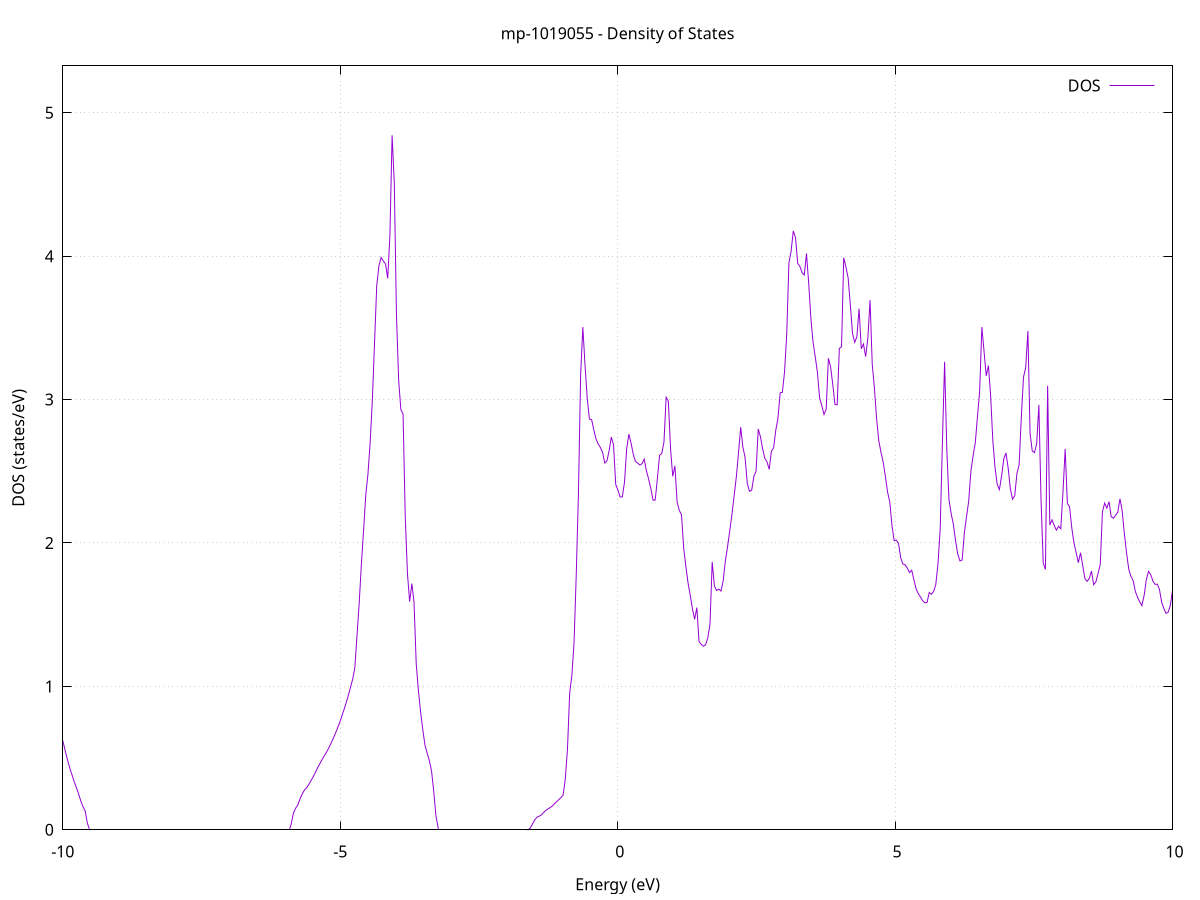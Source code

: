 set title 'mp-1019055 - Density of States'
set xlabel 'Energy (eV)'
set ylabel 'DOS (states/eV)'
set grid
set xrange [-10:10]
set yrange [0:5.327]
set xzeroaxis lt -1
set terminal png size 800,600
set output 'mp-1019055_dos_gnuplot.png'
plot '-' using 1:2 with lines title 'DOS'
-38.046400 0.000000
-38.006900 0.000000
-37.967400 0.000000
-37.927900 0.000000
-37.888400 0.000000
-37.848900 0.000000
-37.809300 0.000000
-37.769800 0.000000
-37.730300 0.000000
-37.690800 0.000000
-37.651300 0.000000
-37.611800 0.000000
-37.572300 0.000000
-37.532800 0.000000
-37.493200 0.000000
-37.453700 0.000000
-37.414200 0.000000
-37.374700 0.000000
-37.335200 0.000000
-37.295700 0.000000
-37.256200 0.000000
-37.216600 0.000000
-37.177100 0.000000
-37.137600 0.000000
-37.098100 0.000000
-37.058600 0.000000
-37.019100 0.000000
-36.979600 0.000000
-36.940100 0.000000
-36.900500 0.000000
-36.861000 0.000000
-36.821500 0.000000
-36.782000 0.000000
-36.742500 0.000000
-36.703000 0.000000
-36.663500 0.000000
-36.623900 0.000000
-36.584400 0.000000
-36.544900 0.000000
-36.505400 0.000000
-36.465900 0.000000
-36.426400 0.000000
-36.386900 0.000000
-36.347400 0.000000
-36.307800 0.000000
-36.268300 0.000000
-36.228800 0.000000
-36.189300 0.000000
-36.149800 0.000000
-36.110300 0.000000
-36.070800 0.000000
-36.031200 0.000000
-35.991700 0.000000
-35.952200 0.000000
-35.912700 0.000000
-35.873200 0.000000
-35.833700 0.000000
-35.794200 0.000000
-35.754700 0.000000
-35.715100 0.000000
-35.675600 0.000000
-35.636100 0.000000
-35.596600 0.000000
-35.557100 0.000000
-35.517600 0.000000
-35.478100 0.000000
-35.438500 0.000000
-35.399000 0.000000
-35.359500 0.000000
-35.320000 0.000000
-35.280500 0.000000
-35.241000 0.000000
-35.201500 0.000000
-35.162000 0.000000
-35.122400 0.000000
-35.082900 0.000000
-35.043400 0.000000
-35.003900 0.000000
-34.964400 0.000000
-34.924900 0.000000
-34.885400 0.000000
-34.845800 0.000000
-34.806300 0.000000
-34.766800 0.000000
-34.727300 0.000000
-34.687800 0.000000
-34.648300 0.000000
-34.608800 0.000000
-34.569300 0.000000
-34.529700 0.000000
-34.490200 0.000000
-34.450700 0.453100
-34.411200 9.029700
-34.371700 8.008400
-34.332200 5.616400
-34.292700 4.117600
-34.253100 3.951100
-34.213600 3.706600
-34.174100 3.171800
-34.134600 3.172000
-34.095100 3.169800
-34.055600 2.989400
-34.016100 2.928100
-33.976600 2.928200
-33.937000 2.934000
-33.897500 3.046200
-33.858000 3.063100
-33.818500 3.063200
-33.779000 11.661500
-33.739500 17.449800
-33.700000 23.502700
-33.660400 32.897500
-33.620900 33.175200
-33.581400 35.556200
-33.541900 47.071700
-33.502400 22.311500
-33.462900 17.039800
-33.423400 0.000000
-33.383900 0.000000
-33.344300 0.000000
-33.304800 0.000000
-33.265300 0.000000
-33.225800 0.000000
-33.186300 0.000000
-33.146800 0.000000
-33.107300 0.000000
-33.067700 0.000000
-33.028200 0.000000
-32.988700 0.000000
-32.949200 0.000000
-32.909700 0.000000
-32.870200 0.000000
-32.830700 0.000000
-32.791200 0.000000
-32.751600 0.000000
-32.712100 0.000000
-32.672600 0.000000
-32.633100 0.000000
-32.593600 0.000000
-32.554100 0.000000
-32.514600 0.000000
-32.475000 0.000000
-32.435500 0.000000
-32.396000 0.000000
-32.356500 0.000000
-32.317000 0.000000
-32.277500 0.000000
-32.238000 0.000000
-32.198500 0.000000
-32.158900 0.000000
-32.119400 0.000000
-32.079900 0.000000
-32.040400 0.000000
-32.000900 0.000000
-31.961400 0.000000
-31.921900 0.000000
-31.882300 0.000000
-31.842800 0.000000
-31.803300 0.000000
-31.763800 0.000000
-31.724300 0.000000
-31.684800 0.000000
-31.645300 0.000000
-31.605800 0.000000
-31.566200 0.000000
-31.526700 0.000000
-31.487200 0.000000
-31.447700 0.000000
-31.408200 0.000000
-31.368700 0.000000
-31.329200 0.000000
-31.289600 0.000000
-31.250100 0.000000
-31.210600 0.000000
-31.171100 0.000000
-31.131600 0.000000
-31.092100 0.000000
-31.052600 0.000000
-31.013100 0.000000
-30.973500 0.000000
-30.934000 0.000000
-30.894500 0.000000
-30.855000 0.000000
-30.815500 0.000000
-30.776000 0.000000
-30.736500 0.000000
-30.696900 0.000000
-30.657400 0.000000
-30.617900 0.000000
-30.578400 0.000000
-30.538900 0.000000
-30.499400 0.000000
-30.459900 0.000000
-30.420400 0.000000
-30.380800 0.000000
-30.341300 0.000000
-30.301800 0.000000
-30.262300 0.000000
-30.222800 0.000000
-30.183300 0.000000
-30.143800 0.000000
-30.104200 0.000000
-30.064700 0.000000
-30.025200 0.000000
-29.985700 0.000000
-29.946200 0.000000
-29.906700 0.000000
-29.867200 0.000000
-29.827600 0.000000
-29.788100 0.000000
-29.748600 0.000000
-29.709100 0.000000
-29.669600 0.000000
-29.630100 0.000000
-29.590600 0.000000
-29.551100 0.000000
-29.511500 0.000000
-29.472000 0.000000
-29.432500 0.000000
-29.393000 0.000000
-29.353500 0.000000
-29.314000 0.000000
-29.274500 0.000000
-29.234900 0.000000
-29.195400 0.000000
-29.155900 0.000000
-29.116400 0.000000
-29.076900 0.000000
-29.037400 0.000000
-28.997900 0.000000
-28.958400 0.000000
-28.918800 0.000000
-28.879300 0.000000
-28.839800 0.000000
-28.800300 0.000000
-28.760800 0.000000
-28.721300 0.000000
-28.681800 0.000000
-28.642200 0.000000
-28.602700 0.000000
-28.563200 0.000000
-28.523700 0.000000
-28.484200 0.000000
-28.444700 0.000000
-28.405200 0.000000
-28.365700 0.000000
-28.326100 0.000000
-28.286600 0.000000
-28.247100 0.000000
-28.207600 0.000000
-28.168100 0.000000
-28.128600 0.000000
-28.089100 0.000000
-28.049500 0.000000
-28.010000 0.000000
-27.970500 0.000000
-27.931000 0.000000
-27.891500 0.000000
-27.852000 0.000000
-27.812500 0.000000
-27.773000 0.000000
-27.733400 0.000000
-27.693900 0.000000
-27.654400 0.000000
-27.614900 0.000000
-27.575400 0.000000
-27.535900 0.000000
-27.496400 0.000000
-27.456800 0.000000
-27.417300 0.000000
-27.377800 0.000000
-27.338300 0.000000
-27.298800 0.000000
-27.259300 0.000000
-27.219800 0.000000
-27.180300 0.000000
-27.140700 0.000000
-27.101200 0.000000
-27.061700 0.000000
-27.022200 0.000000
-26.982700 0.000000
-26.943200 0.000000
-26.903700 0.000000
-26.864100 0.000000
-26.824600 0.000000
-26.785100 0.000000
-26.745600 0.000000
-26.706100 0.000000
-26.666600 0.000000
-26.627100 0.000000
-26.587600 0.000000
-26.548000 0.000000
-26.508500 0.000000
-26.469000 0.000000
-26.429500 0.000000
-26.390000 0.000000
-26.350500 0.000000
-26.311000 0.000000
-26.271400 0.000000
-26.231900 0.000000
-26.192400 0.000000
-26.152900 0.000000
-26.113400 0.000000
-26.073900 0.000000
-26.034400 0.000000
-25.994900 0.000000
-25.955300 0.000000
-25.915800 0.000000
-25.876300 0.000000
-25.836800 0.000000
-25.797300 0.000000
-25.757800 0.000000
-25.718300 0.000000
-25.678700 0.000000
-25.639200 0.000000
-25.599700 0.000000
-25.560200 0.000000
-25.520700 0.000000
-25.481200 0.000000
-25.441700 0.000000
-25.402200 0.000000
-25.362600 0.000000
-25.323100 0.000000
-25.283600 0.000000
-25.244100 0.000000
-25.204600 0.000000
-25.165100 0.000000
-25.125600 0.000000
-25.086000 0.000000
-25.046500 0.000000
-25.007000 0.000000
-24.967500 0.000000
-24.928000 0.000000
-24.888500 0.000000
-24.849000 0.000000
-24.809500 0.000000
-24.769900 0.000000
-24.730400 0.000000
-24.690900 0.000000
-24.651400 0.000000
-24.611900 0.000000
-24.572400 0.000000
-24.532900 0.000000
-24.493300 0.000000
-24.453800 0.000000
-24.414300 0.000000
-24.374800 0.000000
-24.335300 0.000000
-24.295800 0.000000
-24.256300 0.000000
-24.216800 0.000000
-24.177200 0.000000
-24.137700 0.000000
-24.098200 0.000000
-24.058700 0.000000
-24.019200 0.000000
-23.979700 0.000000
-23.940200 0.000000
-23.900600 0.000000
-23.861100 0.000000
-23.821600 0.000000
-23.782100 0.000000
-23.742600 0.000000
-23.703100 0.000000
-23.663600 0.000000
-23.624100 0.000000
-23.584500 0.000000
-23.545000 0.000000
-23.505500 0.000000
-23.466000 0.000000
-23.426500 0.000000
-23.387000 0.000000
-23.347500 0.000000
-23.307900 0.000000
-23.268400 0.000000
-23.228900 0.000000
-23.189400 0.000000
-23.149900 0.000000
-23.110400 0.000000
-23.070900 0.000000
-23.031400 0.000000
-22.991800 0.000000
-22.952300 0.000000
-22.912800 0.000000
-22.873300 0.000000
-22.833800 0.000000
-22.794300 0.000000
-22.754800 0.000000
-22.715200 0.000000
-22.675700 0.000000
-22.636200 0.000000
-22.596700 0.000000
-22.557200 0.000000
-22.517700 0.000000
-22.478200 0.000000
-22.438700 0.000000
-22.399100 0.000000
-22.359600 0.000000
-22.320100 0.000000
-22.280600 0.000000
-22.241100 0.000000
-22.201600 0.000000
-22.162100 0.000000
-22.122500 0.000000
-22.083000 0.000000
-22.043500 0.000000
-22.004000 0.000000
-21.964500 0.000000
-21.925000 0.000000
-21.885500 0.000000
-21.846000 0.000000
-21.806400 0.000000
-21.766900 0.000000
-21.727400 0.000000
-21.687900 0.000000
-21.648400 0.000000
-21.608900 0.000000
-21.569400 0.000000
-21.529800 0.000000
-21.490300 0.000000
-21.450800 0.000000
-21.411300 0.000000
-21.371800 0.000000
-21.332300 0.000000
-21.292800 0.000000
-21.253300 0.000000
-21.213700 0.000000
-21.174200 0.000000
-21.134700 0.000000
-21.095200 0.000000
-21.055700 0.000000
-21.016200 0.000000
-20.976700 0.000000
-20.937100 0.000000
-20.897600 0.000000
-20.858100 0.000000
-20.818600 0.000000
-20.779100 0.000000
-20.739600 0.000000
-20.700100 0.000000
-20.660600 0.000000
-20.621000 0.000000
-20.581500 0.000000
-20.542000 0.000000
-20.502500 0.000000
-20.463000 0.000000
-20.423500 0.000000
-20.384000 0.000000
-20.344400 0.000000
-20.304900 0.000000
-20.265400 0.000000
-20.225900 0.000000
-20.186400 0.000000
-20.146900 0.000000
-20.107400 0.000000
-20.067800 0.000000
-20.028300 0.000000
-19.988800 0.000000
-19.949300 0.000000
-19.909800 0.000000
-19.870300 0.000000
-19.830800 0.000000
-19.791300 0.000000
-19.751700 0.000000
-19.712200 0.000000
-19.672700 0.000000
-19.633200 0.000000
-19.593700 0.000000
-19.554200 0.000000
-19.514700 0.000000
-19.475100 0.000000
-19.435600 0.000000
-19.396100 0.000000
-19.356600 0.000000
-19.317100 0.000000
-19.277600 0.000000
-19.238100 0.000000
-19.198600 0.000000
-19.159000 0.000000
-19.119500 0.000000
-19.080000 0.000000
-19.040500 0.000000
-19.001000 0.000000
-18.961500 0.000000
-18.922000 0.000000
-18.882400 0.000000
-18.842900 0.000000
-18.803400 0.000000
-18.763900 0.000000
-18.724400 0.000000
-18.684900 0.000000
-18.645400 0.000000
-18.605900 0.000000
-18.566300 0.000000
-18.526800 0.000000
-18.487300 0.000000
-18.447800 0.000000
-18.408300 0.000000
-18.368800 0.000000
-18.329300 0.000000
-18.289700 0.000000
-18.250200 0.000000
-18.210700 0.000000
-18.171200 0.000000
-18.131700 0.000000
-18.092200 0.000000
-18.052700 0.000000
-18.013200 0.000000
-17.973600 0.000000
-17.934100 0.000000
-17.894600 0.000000
-17.855100 0.000000
-17.815600 0.000000
-17.776100 0.000000
-17.736600 0.000000
-17.697000 0.000000
-17.657500 0.000000
-17.618000 0.000000
-17.578500 0.000000
-17.539000 0.000000
-17.499500 0.000000
-17.460000 0.000000
-17.420500 0.000000
-17.380900 0.000000
-17.341400 0.000000
-17.301900 0.000000
-17.262400 0.000000
-17.222900 0.000000
-17.183400 0.000000
-17.143900 0.000000
-17.104300 0.000000
-17.064800 0.000000
-17.025300 0.000000
-16.985800 0.000000
-16.946300 0.000000
-16.906800 0.000000
-16.867300 0.000000
-16.827800 0.000000
-16.788200 0.000000
-16.748700 0.000000
-16.709200 0.000000
-16.669700 0.000000
-16.630200 0.000000
-16.590700 0.000000
-16.551200 0.000000
-16.511600 0.000000
-16.472100 0.000000
-16.432600 0.000000
-16.393100 0.000000
-16.353600 0.000000
-16.314100 0.000000
-16.274600 0.000000
-16.235100 0.000000
-16.195500 0.000000
-16.156000 0.000000
-16.116500 0.000000
-16.077000 0.000000
-16.037500 0.000000
-15.998000 0.000000
-15.958500 0.000000
-15.918900 0.000000
-15.879400 0.000000
-15.839900 0.000000
-15.800400 0.000000
-15.760900 0.000000
-15.721400 0.000000
-15.681900 0.000000
-15.642400 0.000000
-15.602800 0.000000
-15.563300 0.000000
-15.523800 0.000000
-15.484300 0.000000
-15.444800 0.000000
-15.405300 0.000000
-15.365800 0.000000
-15.326200 0.000000
-15.286700 0.000000
-15.247200 0.000000
-15.207700 0.000000
-15.168200 0.000000
-15.128700 0.000000
-15.089200 0.000000
-15.049700 0.000000
-15.010100 0.000000
-14.970600 0.000000
-14.931100 0.000000
-14.891600 0.000000
-14.852100 0.000000
-14.812600 0.000000
-14.773100 0.000000
-14.733500 0.000000
-14.694000 0.000000
-14.654500 0.000000
-14.615000 0.000000
-14.575500 0.000000
-14.536000 0.000000
-14.496500 0.000000
-14.457000 0.000000
-14.417400 0.000000
-14.377900 0.000000
-14.338400 0.000000
-14.298900 0.000000
-14.259400 0.000000
-14.219900 0.000000
-14.180400 0.000000
-14.140800 0.000000
-14.101300 0.000000
-14.061800 0.000000
-14.022300 0.000000
-13.982800 0.000000
-13.943300 0.000000
-13.903800 0.000000
-13.864300 0.000000
-13.824700 0.000000
-13.785200 0.000000
-13.745700 0.000000
-13.706200 0.000000
-13.666700 0.000000
-13.627200 0.000000
-13.587700 0.000000
-13.548100 0.000000
-13.508600 0.000000
-13.469100 0.000000
-13.429600 0.000000
-13.390100 0.000000
-13.350600 0.000000
-13.311100 0.000000
-13.271600 0.000000
-13.232000 0.000000
-13.192500 0.000000
-13.153000 0.000000
-13.113500 0.000000
-13.074000 0.000000
-13.034500 0.000000
-12.995000 0.000000
-12.955400 0.000000
-12.915900 0.000000
-12.876400 0.000000
-12.836900 0.000000
-12.797400 0.000000
-12.757900 0.000000
-12.718400 0.000000
-12.678900 0.000000
-12.639300 0.000000
-12.599800 0.000000
-12.560300 0.000000
-12.520800 0.000000
-12.481300 0.000000
-12.441800 0.000000
-12.402300 0.000000
-12.362700 0.000000
-12.323200 0.064100
-12.283700 0.162200
-12.244200 0.182500
-12.204700 0.234400
-12.165200 0.286800
-12.125700 0.306600
-12.086200 0.338600
-12.046600 0.372900
-12.007100 0.407600
-11.967600 0.448600
-11.928100 0.479100
-11.888600 0.509500
-11.849100 0.541000
-11.809600 0.575800
-11.770000 0.616300
-11.730500 0.658200
-11.691000 0.698700
-11.651500 0.736400
-11.612000 0.779900
-11.572500 0.828000
-11.533000 0.878000
-11.493500 0.929300
-11.453900 0.981600
-11.414400 1.171400
-11.374900 1.227300
-11.335400 1.274300
-11.295900 1.280700
-11.256400 1.296400
-11.216900 1.324200
-11.177300 1.357600
-11.137800 1.733700
-11.098300 1.811700
-11.058800 1.990000
-11.019300 2.182900
-10.979800 2.438400
-10.940300 2.722500
-10.900700 3.143000
-10.861200 4.179300
-10.821700 4.188100
-10.782200 4.309800
-10.742700 4.577600
-10.703200 5.358600
-10.663700 5.838900
-10.624200 5.582000
-10.584600 4.203400
-10.545100 3.282600
-10.505600 2.808900
-10.466100 2.101500
-10.426600 2.004300
-10.387100 1.889400
-10.347600 1.811700
-10.308000 1.428600
-10.268500 1.284500
-10.229000 1.145500
-10.189500 1.029800
-10.150000 0.924200
-10.110500 0.835700
-10.071000 0.750700
-10.031500 0.674500
-9.991900 0.608300
-9.952400 0.544300
-9.912900 0.483800
-9.873400 0.429800
-9.833900 0.382500
-9.794400 0.334800
-9.754900 0.293800
-9.715300 0.250600
-9.675800 0.201000
-9.636300 0.161100
-9.596800 0.131000
-9.557300 0.046600
-9.517800 0.000500
-9.478300 0.000000
-9.438800 0.000000
-9.399200 0.000000
-9.359700 0.000000
-9.320200 0.000000
-9.280700 0.000000
-9.241200 0.000000
-9.201700 0.000000
-9.162200 0.000000
-9.122600 0.000000
-9.083100 0.000000
-9.043600 0.000000
-9.004100 0.000000
-8.964600 0.000000
-8.925100 0.000000
-8.885600 0.000000
-8.846100 0.000000
-8.806500 0.000000
-8.767000 0.000000
-8.727500 0.000000
-8.688000 0.000000
-8.648500 0.000000
-8.609000 0.000000
-8.569500 0.000000
-8.529900 0.000000
-8.490400 0.000000
-8.450900 0.000000
-8.411400 0.000000
-8.371900 0.000000
-8.332400 0.000000
-8.292900 0.000000
-8.253400 0.000000
-8.213800 0.000000
-8.174300 0.000000
-8.134800 0.000000
-8.095300 0.000000
-8.055800 0.000000
-8.016300 0.000000
-7.976800 0.000000
-7.937200 0.000000
-7.897700 0.000000
-7.858200 0.000000
-7.818700 0.000000
-7.779200 0.000000
-7.739700 0.000000
-7.700200 0.000000
-7.660700 0.000000
-7.621100 0.000000
-7.581600 0.000000
-7.542100 0.000000
-7.502600 0.000000
-7.463100 0.000000
-7.423600 0.000000
-7.384100 0.000000
-7.344500 0.000000
-7.305000 0.000000
-7.265500 0.000000
-7.226000 0.000000
-7.186500 0.000000
-7.147000 0.000000
-7.107500 0.000000
-7.068000 0.000000
-7.028400 0.000000
-6.988900 0.000000
-6.949400 0.000000
-6.909900 0.000000
-6.870400 0.000000
-6.830900 0.000000
-6.791400 0.000000
-6.751800 0.000000
-6.712300 0.000000
-6.672800 0.000000
-6.633300 0.000000
-6.593800 0.000000
-6.554300 0.000000
-6.514800 0.000000
-6.475300 0.000000
-6.435700 0.000000
-6.396200 0.000000
-6.356700 0.000000
-6.317200 0.000000
-6.277700 0.000000
-6.238200 0.000000
-6.198700 0.000000
-6.159100 0.000000
-6.119600 0.000000
-6.080100 0.000000
-6.040600 0.000000
-6.001100 0.000000
-5.961600 0.000000
-5.922100 0.000000
-5.882600 0.041000
-5.843000 0.116900
-5.803500 0.150100
-5.764000 0.172800
-5.724500 0.215700
-5.685000 0.249300
-5.645500 0.277000
-5.606000 0.292800
-5.566400 0.316100
-5.526900 0.342600
-5.487400 0.369600
-5.447900 0.399800
-5.408400 0.432000
-5.368900 0.459400
-5.329400 0.487800
-5.289900 0.513700
-5.250300 0.538600
-5.210800 0.566900
-5.171300 0.599100
-5.131800 0.631600
-5.092300 0.667400
-5.052800 0.704400
-5.013300 0.744300
-4.973700 0.788800
-4.934200 0.835300
-4.894700 0.883600
-4.855200 0.935200
-4.815700 0.992700
-4.776200 1.049400
-4.736700 1.129000
-4.697200 1.355200
-4.657600 1.582900
-4.618100 1.855700
-4.578600 2.091000
-4.539100 2.337000
-4.499600 2.483200
-4.460100 2.702700
-4.420600 2.999500
-4.381000 3.399900
-4.341500 3.797200
-4.302000 3.933000
-4.262500 3.990800
-4.223000 3.966000
-4.183500 3.946000
-4.144000 3.845300
-4.104500 4.142500
-4.064900 4.842900
-4.025400 4.511400
-3.985900 3.581700
-3.946400 3.131700
-3.906900 2.929400
-3.867400 2.899900
-3.827900 2.178800
-3.788300 1.787400
-3.748800 1.590700
-3.709300 1.716600
-3.669800 1.586500
-3.630300 1.157800
-3.590800 0.969400
-3.551300 0.821200
-3.511800 0.698700
-3.472200 0.588900
-3.432700 0.534600
-3.393200 0.481500
-3.353700 0.409400
-3.314200 0.265900
-3.274700 0.096200
-3.235200 0.000000
-3.195600 0.000000
-3.156100 0.000000
-3.116600 0.000000
-3.077100 0.000000
-3.037600 0.000000
-2.998100 0.000000
-2.958600 0.000000
-2.919100 0.000000
-2.879500 0.000000
-2.840000 0.000000
-2.800500 0.000000
-2.761000 0.000000
-2.721500 0.000000
-2.682000 0.000000
-2.642500 0.000000
-2.602900 0.000000
-2.563400 0.000000
-2.523900 0.000000
-2.484400 0.000000
-2.444900 0.000000
-2.405400 0.000000
-2.365900 0.000000
-2.326400 0.000000
-2.286800 0.000000
-2.247300 0.000000
-2.207800 0.000000
-2.168300 0.000000
-2.128800 0.000000
-2.089300 0.000000
-2.049800 0.000000
-2.010200 0.000000
-1.970700 0.000000
-1.931200 0.000000
-1.891700 0.000000
-1.852200 0.000000
-1.812700 0.000000
-1.773200 0.000000
-1.733700 0.000000
-1.694100 0.000000
-1.654600 0.000000
-1.615100 0.000200
-1.575600 0.011500
-1.536100 0.039100
-1.496600 0.067700
-1.457100 0.086900
-1.417500 0.093900
-1.378000 0.102500
-1.338500 0.118300
-1.299000 0.134000
-1.259500 0.145000
-1.220000 0.153600
-1.180500 0.164700
-1.140900 0.180100
-1.101400 0.195900
-1.061900 0.209600
-1.022400 0.224300
-0.982900 0.241900
-0.943400 0.354900
-0.903900 0.565700
-0.864400 0.954800
-0.824800 1.077700
-0.785300 1.308200
-0.745800 1.783200
-0.706300 2.348400
-0.666800 3.175800
-0.627300 3.505400
-0.587800 3.237800
-0.548200 3.008700
-0.508700 2.863500
-0.469200 2.860400
-0.429700 2.788800
-0.390200 2.725400
-0.350700 2.690300
-0.311200 2.665600
-0.271700 2.632400
-0.232100 2.557600
-0.192600 2.572800
-0.153100 2.645000
-0.113600 2.738600
-0.074100 2.684700
-0.034600 2.407300
0.004900 2.369000
0.044500 2.321400
0.084000 2.320900
0.123500 2.423300
0.163000 2.657900
0.202500 2.759000
0.242000 2.695600
0.281500 2.618100
0.321000 2.568700
0.360600 2.557400
0.400100 2.543800
0.439600 2.552900
0.479100 2.585300
0.518600 2.503300
0.558100 2.445600
0.597600 2.380500
0.637200 2.298400
0.676700 2.299100
0.716200 2.448700
0.755700 2.611600
0.795200 2.623700
0.834700 2.703000
0.874200 3.016000
0.913700 2.988500
0.953300 2.658400
0.992800 2.464700
1.032300 2.538100
1.071800 2.283900
1.111300 2.227300
1.150800 2.196200
1.190300 1.964600
1.229900 1.835100
1.269400 1.720000
1.308900 1.634000
1.348400 1.541100
1.387900 1.467200
1.427400 1.549400
1.466900 1.312200
1.506400 1.292800
1.546000 1.280200
1.585500 1.290700
1.625000 1.338900
1.664500 1.433800
1.704000 1.867400
1.743500 1.700500
1.783000 1.668300
1.822600 1.677800
1.862100 1.664300
1.901600 1.735500
1.941100 1.874500
1.980600 1.971700
2.020100 2.084300
2.059600 2.197300
2.099100 2.328800
2.138700 2.458500
2.178200 2.629100
2.217700 2.807500
2.257200 2.667800
2.296700 2.597300
2.336200 2.415500
2.375700 2.360200
2.415300 2.367200
2.454800 2.464200
2.494300 2.499300
2.533800 2.794400
2.573300 2.741000
2.612800 2.656400
2.652300 2.589600
2.691800 2.566300
2.731400 2.513200
2.770900 2.639200
2.810400 2.662600
2.849900 2.786000
2.889400 2.869900
2.928900 3.047400
2.968400 3.050200
3.008000 3.192400
3.047500 3.456600
3.087000 3.954000
3.126500 4.034900
3.166000 4.176000
3.205500 4.130100
3.245000 3.949400
3.284500 3.929200
3.324100 3.885400
3.363600 3.868200
3.403100 4.018100
3.442600 3.815800
3.482100 3.568700
3.521600 3.399700
3.561100 3.298900
3.600700 3.189600
3.640200 3.011400
3.679700 2.957300
3.719200 2.895500
3.758700 2.933700
3.798200 3.288100
3.837700 3.230100
3.877200 3.105600
3.916800 2.965800
3.956300 2.963000
3.995800 3.357200
4.035300 3.367800
4.074800 3.989300
4.114300 3.924100
4.153800 3.849000
4.193400 3.662800
4.232900 3.461300
4.272400 3.399100
4.311900 3.438800
4.351400 3.634000
4.390900 3.354200
4.430400 3.387500
4.469900 3.299300
4.509500 3.429000
4.549000 3.693900
4.588500 3.245100
4.628000 3.079600
4.667500 2.864600
4.707000 2.711500
4.746500 2.631100
4.786100 2.562200
4.825600 2.463800
4.865100 2.354500
4.904600 2.284300
4.944100 2.122100
4.983600 2.016200
5.023100 2.019500
5.062600 1.995300
5.102200 1.895900
5.141700 1.852500
5.181200 1.847900
5.220700 1.824300
5.260200 1.793200
5.299700 1.809900
5.339200 1.743700
5.378800 1.679500
5.418300 1.646700
5.457800 1.623300
5.497300 1.597500
5.536800 1.582800
5.576300 1.585500
5.615800 1.654600
5.655300 1.642400
5.694900 1.661800
5.734400 1.711500
5.773900 1.857400
5.813400 2.100400
5.852900 2.693900
5.892400 3.263300
5.931900 2.657500
5.971500 2.300800
6.011000 2.204300
6.050500 2.130700
6.090000 2.016000
6.129500 1.923200
6.169000 1.875000
6.208500 1.881200
6.248000 2.068100
6.287600 2.183500
6.327100 2.291800
6.366600 2.500400
6.406100 2.608200
6.445600 2.698100
6.485100 2.882600
6.524600 3.060400
6.564200 3.505500
6.603700 3.335200
6.643200 3.165200
6.682700 3.237100
6.722200 3.027200
6.761700 2.714500
6.801200 2.526600
6.840700 2.408900
6.880300 2.371400
6.919800 2.468000
6.959300 2.585600
6.998800 2.627700
7.038300 2.522300
7.077800 2.376700
7.117300 2.304800
7.156900 2.330500
7.196400 2.485100
7.235900 2.547000
7.275400 2.877800
7.314900 3.157000
7.354400 3.222100
7.393900 3.477900
7.433400 2.760600
7.473000 2.641400
7.512500 2.630000
7.552000 2.692100
7.591500 2.963000
7.631000 2.296700
7.670500 1.859000
7.710000 1.815600
7.749600 3.096600
7.789100 2.125500
7.828600 2.161000
7.868100 2.122500
7.907600 2.089400
7.947100 2.116800
7.986600 2.099000
8.026200 2.355500
8.065700 2.655900
8.105200 2.275500
8.144700 2.251700
8.184200 2.107100
8.223700 2.000300
8.263200 1.933700
8.302700 1.862400
8.342300 1.931500
8.381800 1.843100
8.421300 1.752600
8.460800 1.732000
8.500300 1.752400
8.539800 1.804400
8.579300 1.708900
8.618900 1.729200
8.658400 1.788300
8.697900 1.849800
8.737400 2.218300
8.776900 2.277800
8.816400 2.242900
8.855900 2.288100
8.895400 2.183200
8.935000 2.172500
8.974500 2.193500
9.014000 2.214200
9.053500 2.308600
9.093000 2.223300
9.132500 2.064200
9.172000 1.931300
9.211600 1.816900
9.251100 1.767200
9.290600 1.737600
9.330100 1.662900
9.369600 1.621300
9.409100 1.589200
9.448600 1.563700
9.488100 1.632400
9.527700 1.742100
9.567200 1.801700
9.606700 1.779800
9.646200 1.734200
9.685700 1.711600
9.725200 1.712800
9.764700 1.676900
9.804300 1.586700
9.843800 1.543400
9.883300 1.509300
9.922800 1.517700
9.962300 1.568100
10.001800 1.674600
10.041300 1.812800
10.080800 1.822500
10.120400 1.758300
10.159900 1.715300
10.199400 1.682300
10.238900 1.679700
10.278400 1.682700
10.317900 1.717100
10.357400 1.752000
10.397000 1.838200
10.436500 1.939600
10.476000 2.022000
10.515500 2.089100
10.555000 2.172900
10.594500 2.356500
10.634000 2.729100
10.673500 3.050400
10.713100 3.524600
10.752600 4.208000
10.792100 5.197800
10.831600 4.547900
10.871100 3.891900
10.910600 3.618000
10.950100 3.509000
10.989700 3.360400
11.029200 3.450900
11.068700 3.544900
11.108200 3.544500
11.147700 3.330600
11.187200 3.218000
11.226700 3.212400
11.266200 2.924100
11.305800 2.649000
11.345300 2.437600
11.384800 2.341800
11.424300 2.309200
11.463800 2.319000
11.503300 2.583400
11.542800 3.144600
11.582400 3.489300
11.621900 3.810800
11.661400 4.258400
11.700900 4.562600
11.740400 4.240300
11.779900 4.704500
11.819400 4.661700
11.858900 4.766900
11.898500 4.761500
11.938000 4.982300
11.977500 5.275400
12.017000 4.539100
12.056500 4.002700
12.096000 3.761900
12.135500 4.113800
12.175100 4.718800
12.214600 4.965200
12.254100 4.742100
12.293600 3.643200
12.333100 3.201700
12.372600 3.676400
12.412100 4.008600
12.451600 3.822800
12.491200 3.884300
12.530700 3.362000
12.570200 2.841400
12.609700 2.758500
12.649200 2.594300
12.688700 2.466400
12.728200 2.410700
12.767800 2.413300
12.807300 2.454000
12.846800 2.521200
12.886300 2.449400
12.925800 2.569400
12.965300 2.784100
13.004800 3.256300
13.044300 3.455100
13.083900 3.745000
13.123400 3.491500
13.162900 3.088800
13.202400 2.818600
13.241900 2.633500
13.281400 2.502500
13.320900 2.414800
13.360500 2.330400
13.400000 2.304800
13.439500 2.283800
13.479000 2.277700
13.518500 2.289200
13.558000 2.313900
13.597500 2.397500
13.637000 2.445100
13.676600 2.508800
13.716100 2.542500
13.755600 2.717200
13.795100 2.785000
13.834600 2.732600
13.874100 2.703700
13.913600 2.467200
13.953200 2.301000
13.992700 2.168100
14.032200 2.029200
14.071700 1.929800
14.111200 1.838300
14.150700 1.729400
14.190200 1.576100
14.229700 1.497800
14.269300 1.424800
14.308800 1.364100
14.348300 1.296700
14.387800 1.196700
14.427300 1.138600
14.466800 1.100000
14.506300 1.022500
14.545900 0.893000
14.585400 0.849700
14.624900 0.881800
14.664400 0.870500
14.703900 0.775100
14.743400 0.793600
14.782900 0.708700
14.822400 0.630300
14.862000 0.633000
14.901500 0.638000
14.941000 0.633600
14.980500 0.629200
15.020000 0.631900
15.059500 0.626400
15.099000 0.618500
15.138600 0.605300
15.178100 0.593700
15.217600 0.585200
15.257100 0.577700
15.296600 0.568500
15.336100 0.558400
15.375600 0.549800
15.415100 0.539200
15.454700 0.537400
15.494200 0.533100
15.533700 0.580200
15.573200 0.572000
15.612700 0.569200
15.652200 0.546400
15.691700 0.543700
15.731300 0.541500
15.770800 0.547400
15.810300 0.552800
15.849800 0.553400
15.889300 0.553800
15.928800 0.566200
15.968300 0.575800
16.007800 0.583000
16.047400 0.606400
16.086900 0.659200
16.126400 0.716900
16.165900 0.747300
16.205400 0.781900
16.244900 0.833600
16.284400 0.886600
16.324000 0.939100
16.363500 0.998700
16.403000 1.076500
16.442500 1.191800
16.482000 1.346300
16.521500 1.538300
16.561000 1.774300
16.600500 2.247800
16.640100 2.578700
16.679600 2.760400
16.719100 2.936800
16.758600 3.105600
16.798100 3.184000
16.837600 3.164400
16.877100 3.138800
16.916700 3.178900
16.956200 3.444600
16.995700 3.741600
17.035200 4.145800
17.074700 4.946700
17.114200 4.646900
17.153700 4.782900
17.193200 4.458300
17.232800 3.845200
17.272300 3.365200
17.311800 3.080300
17.351300 2.614900
17.390800 2.400200
17.430300 2.133300
17.469800 1.895500
17.509400 1.991200
17.548900 2.341300
17.588400 2.843000
17.627900 4.022500
17.667400 4.786300
17.706900 4.828500
17.746400 4.788500
17.786000 3.776500
17.825500 3.457700
17.865000 3.774400
17.904500 3.439900
17.944000 3.197400
17.983500 3.129800
18.023000 2.934500
18.062500 2.780700
18.102100 2.483200
18.141600 2.374200
18.181100 2.318900
18.220600 2.287300
18.260100 2.282100
18.299600 2.265800
18.339100 2.172500
18.378700 2.134200
18.418200 2.092700
18.457700 2.099100
18.497200 1.914900
18.536700 1.897200
18.576200 1.597600
18.615700 1.432400
18.655200 1.307800
18.694800 1.201800
18.734300 1.112000
18.773800 1.031500
18.813300 0.986900
18.852800 0.951200
18.892300 0.908900
18.931800 0.867700
18.971400 0.836600
19.010900 0.807400
19.050400 0.786200
19.089900 0.747400
19.129400 0.750600
19.168900 0.796000
19.208400 0.713500
19.247900 0.707700
19.287500 0.708400
19.327000 0.715600
19.366500 0.744400
19.406000 0.736300
19.445500 0.742600
19.485000 0.757900
19.524500 0.772000
19.564100 0.791500
19.603600 0.816800
19.643100 0.858800
19.682600 0.894500
19.722100 0.937900
19.761600 1.010900
19.801100 1.040100
19.840600 1.042800
19.880200 1.040100
19.919700 1.092000
19.959200 1.194300
19.998700 1.286800
20.038200 1.416500
20.077700 1.443400
20.117200 1.473900
20.156800 1.424700
20.196300 1.384100
20.235800 1.374800
20.275300 1.362300
20.314800 1.349300
20.354300 1.336300
20.393800 1.354600
20.433300 1.355100
20.472900 1.335000
20.512400 1.347300
20.551900 1.356100
20.591400 1.283200
20.630900 1.270700
20.670400 1.318500
20.709900 1.343000
20.749500 1.340000
20.789000 1.313700
20.828500 1.291000
20.868000 1.278900
20.907500 1.269100
20.947000 1.276500
20.986500 1.242100
21.026000 1.223200
21.065600 1.144800
21.105100 1.117700
21.144600 1.104200
21.184100 1.092400
21.223600 1.078700
21.263100 1.066400
21.302600 1.054500
21.342200 1.042900
21.381700 1.035600
21.421200 1.028400
21.460700 1.020200
21.500200 1.014200
21.539700 1.010100
21.579200 1.020200
21.618700 1.029000
21.658300 1.034900
21.697800 1.039600
21.737300 1.032100
21.776800 1.030100
21.816300 1.016800
21.855800 1.005800
21.895300 0.999100
21.934900 1.004600
21.974400 0.995700
22.013900 0.991500
22.053400 0.978100
22.092900 0.969700
22.132400 0.974900
22.171900 0.983000
22.211400 0.994200
22.251000 1.008500
22.290500 1.021200
22.330000 1.037300
22.369500 1.068900
22.409000 1.083800
22.448500 1.096700
22.488000 1.112000
22.527600 1.145700
22.567100 1.180300
22.606600 1.207900
22.646100 1.237000
22.685600 1.253000
22.725100 1.274500
22.764600 1.272900
22.804100 1.289500
22.843700 1.320900
22.883200 1.351400
22.922700 1.380500
22.962200 1.438900
23.001700 1.513200
23.041200 1.477300
23.080700 1.461800
23.120300 1.369700
23.159800 1.299300
23.199300 1.237300
23.238800 1.185200
23.278300 1.131500
23.317800 1.076300
23.357300 1.035100
23.396800 0.999900
23.436400 0.979000
23.475900 0.972000
23.515400 0.939000
23.554900 0.940400
23.594400 0.955000
23.633900 0.942200
23.673400 0.951600
23.713000 0.988300
23.752500 1.040700
23.792000 1.093400
23.831500 1.113300
23.871000 1.182500
23.910500 1.225200
23.950000 1.238700
23.989500 1.247800
24.029100 1.333300
24.068600 1.400100
24.108100 1.466300
24.147600 1.554500
24.187100 1.687100
24.226600 1.804700
24.266100 1.881600
24.305700 1.943800
24.345200 1.993100
24.384700 1.967700
24.424200 1.971500
24.463700 2.011300
24.503200 2.008300
24.542700 1.918800
24.582200 1.906700
24.621800 1.913200
24.661300 1.930500
24.700800 1.914800
24.740300 2.017200
24.779800 2.000600
24.819300 1.972200
24.858800 1.977200
24.898400 2.074100
24.937900 2.090600
24.977400 2.106900
25.016900 2.012600
25.056400 2.109300
25.095900 2.236300
25.135400 2.298100
25.174900 2.262700
25.214500 1.925700
25.254000 1.734700
25.293500 1.628300
25.333000 1.515500
25.372500 1.455800
25.412000 1.421200
25.451500 1.399100
25.491100 1.420800
25.530600 1.392000
25.570100 1.406000
25.609600 1.392300
25.649100 1.361700
25.688600 1.354200
25.728100 1.294100
25.767600 1.150200
25.807200 1.006400
25.846700 0.953600
25.886200 0.960000
25.925700 1.007700
25.965200 1.046100
26.004700 1.091800
26.044200 1.134800
26.083800 1.167100
26.123300 1.228100
26.162800 1.348100
26.202300 1.454600
26.241800 1.520600
26.281300 1.578000
26.320800 1.620500
26.360300 1.642500
26.399900 1.597700
26.439400 1.604500
26.478900 1.627100
26.518400 1.492400
26.557900 1.421200
26.597400 1.387600
26.636900 1.356800
26.676500 1.371000
26.716000 1.412800
26.755500 1.442700
26.795000 1.472500
26.834500 1.536900
26.874000 1.642800
26.913500 1.781600
26.953100 1.858500
26.992600 1.879100
27.032100 1.878100
27.071600 1.886500
27.111100 1.919400
27.150600 1.972500
27.190100 1.953200
27.229600 1.979400
27.269200 2.009700
27.308700 2.033700
27.348200 2.072100
27.387700 2.150700
27.427200 2.180900
27.466700 2.282800
27.506200 2.035500
27.545800 1.888300
27.585300 1.792700
27.624800 1.747300
27.664300 1.812500
27.703800 1.909400
27.743300 1.947400
27.782800 1.946400
27.822300 1.948900
27.861900 1.993100
27.901400 2.094700
27.940900 2.231000
27.980400 2.398200
28.019900 2.568300
28.059400 2.672800
28.098900 2.670900
28.138500 2.699500
28.178000 2.559900
28.217500 2.429600
28.257000 2.518700
28.296500 2.549200
28.336000 2.588700
28.375500 2.589300
28.415000 2.781500
28.454600 3.034900
28.494100 3.195700
28.533600 3.317800
28.573100 3.584100
28.612600 3.866900
28.652100 3.282800
28.691600 2.970900
28.731200 2.773400
28.770700 2.832800
28.810200 2.942500
28.849700 2.920100
28.889200 2.637800
28.928700 2.660800
28.968200 2.859000
29.007700 3.034000
29.047300 3.310600
29.086800 3.419000
29.126300 3.451300
29.165800 3.488500
29.205300 3.821300
29.244800 4.085300
29.284300 4.501000
29.323900 4.549100
29.363400 4.304200
29.402900 4.076300
29.442400 4.043200
29.481900 3.841600
29.521400 3.516400
29.560900 3.568400
29.600400 3.339400
29.640000 3.168500
29.679500 2.986700
29.719000 2.861300
29.758500 2.754800
29.798000 2.729700
29.837500 2.676200
29.877000 2.614500
29.916600 2.636500
29.956100 2.544900
29.995600 2.521800
30.035100 2.578800
30.074600 2.555100
30.114100 2.416300
30.153600 2.297400
30.193100 2.230800
30.232700 2.152400
30.272200 2.109500
30.311700 2.011400
30.351200 1.979800
30.390700 1.854000
30.430200 1.843600
30.469700 1.949400
30.509300 2.013000
30.548800 2.137000
30.588300 2.365700
30.627800 2.561200
30.667300 2.619500
30.706800 2.791600
30.746300 2.913000
30.785800 3.004700
30.825400 3.039400
30.864900 3.082400
30.904400 3.155000
30.943900 3.294400
30.983400 3.442800
31.022900 3.841800
31.062400 3.538600
31.102000 3.192700
31.141500 3.060600
31.181000 2.797900
31.220500 2.521700
31.260000 2.645600
31.299500 2.930900
31.339000 3.180200
31.378500 3.404900
31.418100 3.618000
31.457600 3.705800
31.497100 3.547300
31.536600 3.487200
31.576100 3.333500
31.615600 3.057500
31.655100 2.654100
31.694700 2.208600
31.734200 1.919100
31.773700 1.753100
31.813200 1.655700
31.852700 1.582400
31.892200 1.519600
31.931700 1.466300
31.971200 1.459800
32.010800 1.424100
32.050300 1.385800
32.089800 1.348500
32.129300 1.319200
32.168800 1.384700
32.208300 1.388900
32.247800 1.297500
32.287400 1.226300
32.326900 1.172300
32.366400 1.146900
32.405900 1.137700
32.445400 1.133800
32.484900 1.171700
32.524400 1.213500
32.563900 1.214900
32.603500 1.267800
32.643000 1.281800
32.682500 1.332900
32.722000 1.295700
32.761500 1.116300
32.801000 0.999400
32.840500 0.919300
32.880100 0.884600
32.919600 0.847000
32.959100 0.814900
32.998600 0.787600
33.038100 0.765900
33.077600 0.751900
33.117100 0.776000
33.156600 0.829800
33.196200 0.925000
33.235700 0.928300
33.275200 1.040300
33.314700 1.280200
33.354200 1.216000
33.393700 1.415500
33.433200 1.568400
33.472800 1.586900
33.512300 1.573400
33.551800 1.599400
33.591300 1.649500
33.630800 1.733100
33.670300 1.778900
33.709800 1.828600
33.749300 1.906000
33.788900 2.020800
33.828400 2.146800
33.867900 2.080600
33.907400 2.052900
33.946900 1.978200
33.986400 1.954900
34.025900 1.966700
34.065500 1.991600
34.105000 2.030900
34.144500 2.002000
34.184000 2.000000
34.223500 1.972700
34.263000 1.899900
34.302500 1.697300
34.342000 1.583500
34.381600 1.482800
34.421100 1.418700
34.460600 1.350800
34.500100 1.300700
34.539600 1.259200
34.579100 1.142800
34.618600 1.045500
34.658200 0.967100
34.697700 0.892000
34.737200 0.821500
34.776700 0.759300
34.816200 0.689400
34.855700 0.647100
34.895200 0.614200
34.934700 0.587800
34.974300 0.576800
35.013800 0.565600
35.053300 0.540900
35.092800 0.503400
35.132300 0.477100
35.171800 0.464600
35.211300 0.476600
35.250900 0.427600
35.290400 0.389200
35.329900 0.369600
35.369400 0.306600
35.408900 0.301400
35.448400 0.294400
35.487900 0.286800
35.527400 0.279600
35.567000 0.273600
35.606500 0.272100
35.646000 0.265100
35.685500 0.278600
35.725000 0.279800
35.764500 0.249800
35.804000 0.240200
35.843600 0.230300
35.883100 0.219800
35.922600 0.208800
35.962100 0.198200
36.001600 0.186600
36.041100 0.167600
36.080600 0.147300
36.120100 0.125800
36.159700 0.116900
36.199200 0.109300
36.238700 0.102400
36.278200 0.096200
36.317700 0.091500
36.357200 0.086900
36.396700 0.082300
36.436300 0.077600
36.475800 0.072200
36.515300 0.067000
36.554800 0.062000
36.594300 0.057200
36.633800 0.052700
36.673300 0.047000
36.712900 0.041900
36.752400 0.037200
36.791900 0.032900
36.831400 0.028900
36.870900 0.025000
36.910400 0.021100
36.949900 0.017500
36.989400 0.014300
37.029000 0.011400
37.068500 0.008900
37.108000 0.006800
37.147500 0.005000
37.187000 0.003500
37.226500 0.002300
37.266000 0.001300
37.305600 0.000600
37.345100 0.000200
37.384600 0.000000
37.424100 0.000000
37.463600 0.000000
37.503100 0.000000
37.542600 0.000000
37.582100 0.000000
37.621700 0.000000
37.661200 0.000000
37.700700 0.000000
37.740200 0.000000
37.779700 0.000000
37.819200 0.000000
37.858700 0.000000
37.898300 0.000000
37.937800 0.000000
37.977300 0.000000
38.016800 0.000000
38.056300 0.000000
38.095800 0.000000
38.135300 0.000000
38.174800 0.000000
38.214400 0.000000
38.253900 0.000000
38.293400 0.000000
38.332900 0.000000
38.372400 0.000000
38.411900 0.000000
38.451400 0.000000
38.491000 0.000000
38.530500 0.000000
38.570000 0.000000
38.609500 0.000000
38.649000 0.000000
38.688500 0.000000
38.728000 0.000000
38.767500 0.000000
38.807100 0.000000
38.846600 0.000000
38.886100 0.000000
38.925600 0.000000
38.965100 0.000000
39.004600 0.000000
39.044100 0.000000
39.083700 0.000000
39.123200 0.000000
39.162700 0.000000
39.202200 0.000000
39.241700 0.000000
39.281200 0.000000
39.320700 0.000000
39.360200 0.000000
39.399800 0.000000
39.439300 0.000000
39.478800 0.000000
39.518300 0.000000
39.557800 0.000000
39.597300 0.000000
39.636800 0.000000
39.676400 0.000000
39.715900 0.000000
39.755400 0.000000
39.794900 0.000000
39.834400 0.000000
39.873900 0.000000
39.913400 0.000000
39.952900 0.000000
39.992500 0.000000
40.032000 0.000000
40.071500 0.000000
40.111000 0.000000
40.150500 0.000000
40.190000 0.000000
40.229500 0.000000
40.269100 0.000000
40.308600 0.000000
40.348100 0.000000
40.387600 0.000000
40.427100 0.000000
40.466600 0.000000
40.506100 0.000000
40.545600 0.000000
40.585200 0.000000
40.624700 0.000000
40.664200 0.000000
40.703700 0.000000
40.743200 0.000000
40.782700 0.000000
40.822200 0.000000
40.861800 0.000000
40.901300 0.000000
40.940800 0.000000
40.980300 0.000000
e
